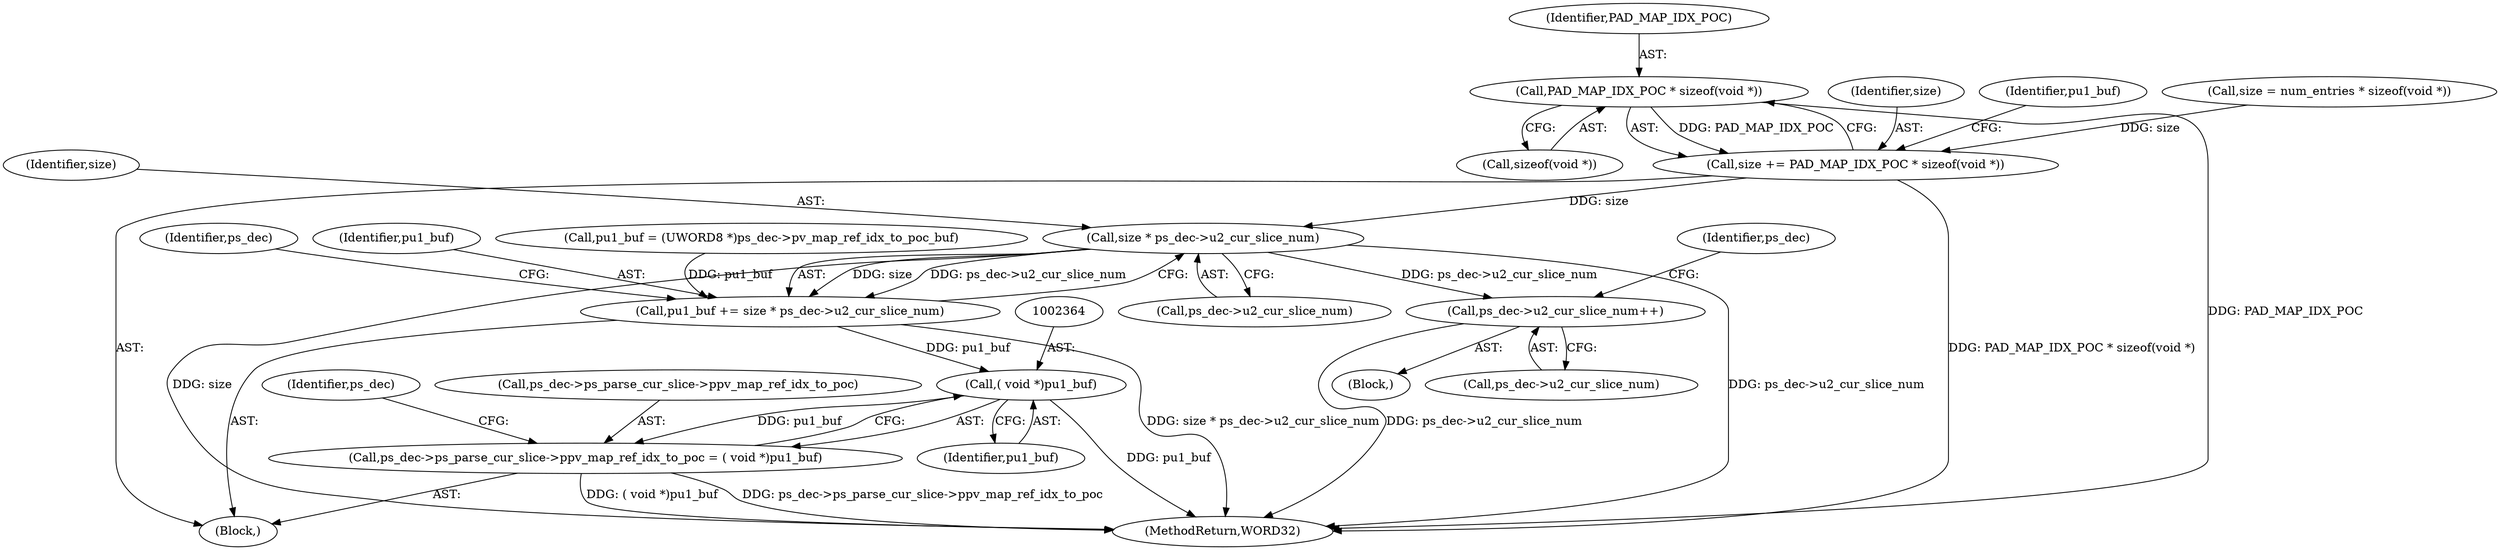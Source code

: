 digraph "0_Android_e629194c62a9a129ce378e08cb1059a8a53f1795_1@API" {
"1002339" [label="(Call,PAD_MAP_IDX_POC * sizeof(void *))"];
"1002337" [label="(Call,size += PAD_MAP_IDX_POC * sizeof(void *))"];
"1002352" [label="(Call,size * ps_dec->u2_cur_slice_num)"];
"1002350" [label="(Call,pu1_buf += size * ps_dec->u2_cur_slice_num)"];
"1002363" [label="(Call,( void *)pu1_buf)"];
"1002357" [label="(Call,ps_dec->ps_parse_cur_slice->ppv_map_ref_idx_to_poc = ( void *)pu1_buf)"];
"1002509" [label="(Call,ps_dec->u2_cur_slice_num++)"];
"1002365" [label="(Identifier,pu1_buf)"];
"1002340" [label="(Identifier,PAD_MAP_IDX_POC)"];
"1002331" [label="(Call,size = num_entries * sizeof(void *))"];
"1002510" [label="(Call,ps_dec->u2_cur_slice_num)"];
"1002350" [label="(Call,pu1_buf += size * ps_dec->u2_cur_slice_num)"];
"1002509" [label="(Call,ps_dec->u2_cur_slice_num++)"];
"1002360" [label="(Identifier,ps_dec)"];
"1002354" [label="(Call,ps_dec->u2_cur_slice_num)"];
"1002351" [label="(Identifier,pu1_buf)"];
"1002341" [label="(Call,sizeof(void *))"];
"1002339" [label="(Call,PAD_MAP_IDX_POC * sizeof(void *))"];
"1002357" [label="(Call,ps_dec->ps_parse_cur_slice->ppv_map_ref_idx_to_poc = ( void *)pu1_buf)"];
"1002338" [label="(Identifier,size)"];
"1002363" [label="(Call,( void *)pu1_buf)"];
"1002343" [label="(Call,pu1_buf = (UWORD8 *)ps_dec->pv_map_ref_idx_to_poc_buf)"];
"1002515" [label="(Identifier,ps_dec)"];
"1000166" [label="(Block,)"];
"1002287" [label="(Block,)"];
"1002353" [label="(Identifier,size)"];
"1002368" [label="(Identifier,ps_dec)"];
"1002570" [label="(MethodReturn,WORD32)"];
"1002344" [label="(Identifier,pu1_buf)"];
"1002358" [label="(Call,ps_dec->ps_parse_cur_slice->ppv_map_ref_idx_to_poc)"];
"1002352" [label="(Call,size * ps_dec->u2_cur_slice_num)"];
"1002337" [label="(Call,size += PAD_MAP_IDX_POC * sizeof(void *))"];
"1002339" -> "1002337"  [label="AST: "];
"1002339" -> "1002341"  [label="CFG: "];
"1002340" -> "1002339"  [label="AST: "];
"1002341" -> "1002339"  [label="AST: "];
"1002337" -> "1002339"  [label="CFG: "];
"1002339" -> "1002570"  [label="DDG: PAD_MAP_IDX_POC"];
"1002339" -> "1002337"  [label="DDG: PAD_MAP_IDX_POC"];
"1002337" -> "1002287"  [label="AST: "];
"1002338" -> "1002337"  [label="AST: "];
"1002344" -> "1002337"  [label="CFG: "];
"1002337" -> "1002570"  [label="DDG: PAD_MAP_IDX_POC * sizeof(void *)"];
"1002331" -> "1002337"  [label="DDG: size"];
"1002337" -> "1002352"  [label="DDG: size"];
"1002352" -> "1002350"  [label="AST: "];
"1002352" -> "1002354"  [label="CFG: "];
"1002353" -> "1002352"  [label="AST: "];
"1002354" -> "1002352"  [label="AST: "];
"1002350" -> "1002352"  [label="CFG: "];
"1002352" -> "1002570"  [label="DDG: ps_dec->u2_cur_slice_num"];
"1002352" -> "1002570"  [label="DDG: size"];
"1002352" -> "1002350"  [label="DDG: size"];
"1002352" -> "1002350"  [label="DDG: ps_dec->u2_cur_slice_num"];
"1002352" -> "1002509"  [label="DDG: ps_dec->u2_cur_slice_num"];
"1002350" -> "1002287"  [label="AST: "];
"1002351" -> "1002350"  [label="AST: "];
"1002360" -> "1002350"  [label="CFG: "];
"1002350" -> "1002570"  [label="DDG: size * ps_dec->u2_cur_slice_num"];
"1002343" -> "1002350"  [label="DDG: pu1_buf"];
"1002350" -> "1002363"  [label="DDG: pu1_buf"];
"1002363" -> "1002357"  [label="AST: "];
"1002363" -> "1002365"  [label="CFG: "];
"1002364" -> "1002363"  [label="AST: "];
"1002365" -> "1002363"  [label="AST: "];
"1002357" -> "1002363"  [label="CFG: "];
"1002363" -> "1002570"  [label="DDG: pu1_buf"];
"1002363" -> "1002357"  [label="DDG: pu1_buf"];
"1002357" -> "1002287"  [label="AST: "];
"1002358" -> "1002357"  [label="AST: "];
"1002368" -> "1002357"  [label="CFG: "];
"1002357" -> "1002570"  [label="DDG: ps_dec->ps_parse_cur_slice->ppv_map_ref_idx_to_poc"];
"1002357" -> "1002570"  [label="DDG: ( void *)pu1_buf"];
"1002509" -> "1000166"  [label="AST: "];
"1002509" -> "1002510"  [label="CFG: "];
"1002510" -> "1002509"  [label="AST: "];
"1002515" -> "1002509"  [label="CFG: "];
"1002509" -> "1002570"  [label="DDG: ps_dec->u2_cur_slice_num"];
}
